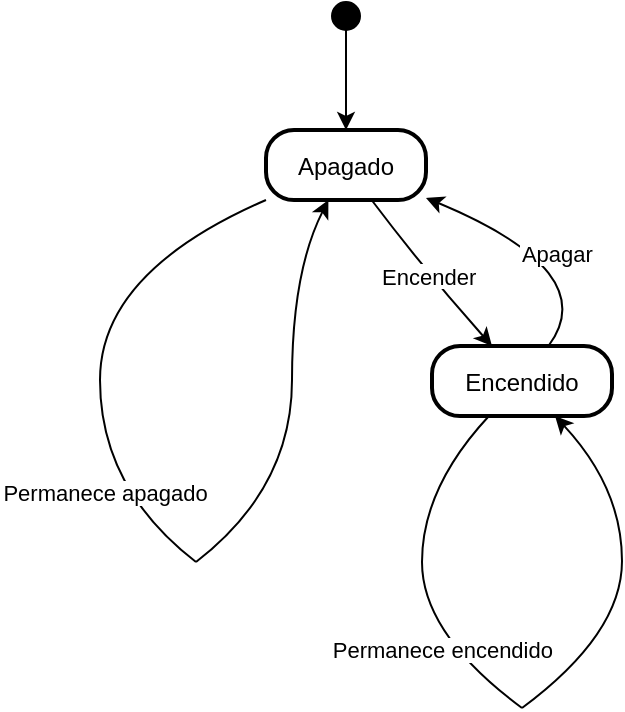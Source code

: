 <mxfile version="24.7.16">
  <diagram name="Página-1" id="cFBxgf9zkDKuU96j1BGt">
    <mxGraphModel>
      <root>
        <mxCell id="0" />
        <mxCell id="1" parent="0" />
        <mxCell id="2" value="" style="ellipse;fillColor=strokeColor;" vertex="1" parent="1">
          <mxGeometry x="199" y="8" width="14" height="14" as="geometry" />
        </mxCell>
        <mxCell id="3" value="Apagado" style="rounded=1;arcSize=40;strokeWidth=2" vertex="1" parent="1">
          <mxGeometry x="166" y="72" width="80" height="35" as="geometry" />
        </mxCell>
        <mxCell id="4" value="Encendido" style="rounded=1;arcSize=40;strokeWidth=2" vertex="1" parent="1">
          <mxGeometry x="249" y="180" width="90" height="35" as="geometry" />
        </mxCell>
        <mxCell id="5" value="" style="whiteSpace=wrap;strokeWidth=2;" vertex="1" parent="1">
          <mxGeometry x="83" y="197" as="geometry" />
        </mxCell>
        <mxCell id="6" value="" style="whiteSpace=wrap;strokeWidth=2;" vertex="1" parent="1">
          <mxGeometry x="131" y="288" as="geometry" />
        </mxCell>
        <mxCell id="7" value="" style="whiteSpace=wrap;strokeWidth=2;" vertex="1" parent="1">
          <mxGeometry x="244" y="288" as="geometry" />
        </mxCell>
        <mxCell id="8" value="" style="whiteSpace=wrap;strokeWidth=2;" vertex="1" parent="1">
          <mxGeometry x="294" y="361" as="geometry" />
        </mxCell>
        <mxCell id="9" value="" style="curved=1;startArrow=none;;exitX=0.51;exitY=1;entryX=0.5;entryY=0;" edge="1" parent="1" source="2" target="3">
          <mxGeometry relative="1" as="geometry">
            <Array as="points" />
          </mxGeometry>
        </mxCell>
        <mxCell id="10" value="Encender" style="curved=1;startArrow=none;;exitX=0.66;exitY=1;entryX=0.33;entryY=-0.01;" edge="1" parent="1" source="3" target="4">
          <mxGeometry relative="1" as="geometry">
            <Array as="points">
              <mxPoint x="246" y="143" />
            </Array>
          </mxGeometry>
        </mxCell>
        <mxCell id="11" value="Apagar" style="curved=1;startArrow=none;;exitX=0.65;exitY=-0.01;entryX=1;entryY=0.97;" edge="1" parent="1" source="4" target="3">
          <mxGeometry relative="1" as="geometry">
            <Array as="points">
              <mxPoint x="335" y="143" />
            </Array>
          </mxGeometry>
        </mxCell>
        <mxCell id="12" value="" style="curved=1;startArrow=none;endArrow=none;exitX=0;exitY=1;entryX=Infinity;entryY=Infinity;" edge="1" parent="1" source="3" target="5">
          <mxGeometry relative="1" as="geometry">
            <Array as="points">
              <mxPoint x="83" y="143" />
            </Array>
          </mxGeometry>
        </mxCell>
        <mxCell id="13" value="Permanece apagado" style="curved=1;startArrow=none;endArrow=none;exitX=Infinity;exitY=Infinity;entryX=-Infinity;entryY=-Infinity;" edge="1" parent="1" source="5" target="6">
          <mxGeometry relative="1" as="geometry">
            <Array as="points">
              <mxPoint x="83" y="251" />
            </Array>
          </mxGeometry>
        </mxCell>
        <mxCell id="14" value="" style="curved=1;startArrow=none;;exitX=-Infinity;exitY=-Infinity;entryX=0.39;entryY=1;" edge="1" parent="1" source="6" target="3">
          <mxGeometry relative="1" as="geometry">
            <Array as="points">
              <mxPoint x="179" y="251" />
              <mxPoint x="179" y="143" />
            </Array>
          </mxGeometry>
        </mxCell>
        <mxCell id="15" value="" style="curved=1;startArrow=none;endArrow=none;exitX=0.32;exitY=0.99;entryX=-Infinity;entryY=-Infinity;" edge="1" parent="1" source="4" target="7">
          <mxGeometry relative="1" as="geometry">
            <Array as="points">
              <mxPoint x="244" y="251" />
            </Array>
          </mxGeometry>
        </mxCell>
        <mxCell id="16" value="Permanece encendido" style="curved=1;startArrow=none;endArrow=none;exitX=-Infinity;exitY=-Infinity;entryX=-Infinity;entryY=-Infinity;" edge="1" parent="1" source="7" target="8">
          <mxGeometry relative="1" as="geometry">
            <Array as="points">
              <mxPoint x="244" y="324" />
            </Array>
          </mxGeometry>
        </mxCell>
        <mxCell id="17" value="" style="curved=1;startArrow=none;;exitX=Infinity;exitY=-Infinity;entryX=0.68;entryY=0.99;" edge="1" parent="1" source="8" target="4">
          <mxGeometry relative="1" as="geometry">
            <Array as="points">
              <mxPoint x="344" y="324" />
              <mxPoint x="344" y="251" />
            </Array>
          </mxGeometry>
        </mxCell>
      </root>
    </mxGraphModel>
  </diagram>
</mxfile>
